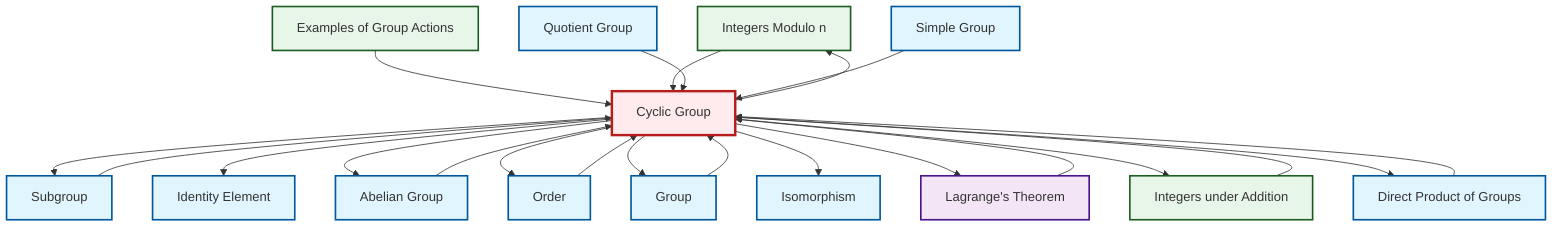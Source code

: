 graph TD
    classDef definition fill:#e1f5fe,stroke:#01579b,stroke-width:2px
    classDef theorem fill:#f3e5f5,stroke:#4a148c,stroke-width:2px
    classDef axiom fill:#fff3e0,stroke:#e65100,stroke-width:2px
    classDef example fill:#e8f5e9,stroke:#1b5e20,stroke-width:2px
    classDef current fill:#ffebee,stroke:#b71c1c,stroke-width:3px
    ex-quotient-integers-mod-n["Integers Modulo n"]:::example
    def-quotient-group["Quotient Group"]:::definition
    thm-lagrange["Lagrange's Theorem"]:::theorem
    def-direct-product["Direct Product of Groups"]:::definition
    def-group["Group"]:::definition
    def-order["Order"]:::definition
    def-abelian-group["Abelian Group"]:::definition
    ex-group-action-examples["Examples of Group Actions"]:::example
    def-subgroup["Subgroup"]:::definition
    def-cyclic-group["Cyclic Group"]:::definition
    def-identity-element["Identity Element"]:::definition
    def-simple-group["Simple Group"]:::definition
    def-isomorphism["Isomorphism"]:::definition
    ex-integers-addition["Integers under Addition"]:::example
    def-group --> def-cyclic-group
    def-cyclic-group --> def-subgroup
    def-cyclic-group --> def-identity-element
    def-order --> def-cyclic-group
    def-cyclic-group --> def-abelian-group
    def-abelian-group --> def-cyclic-group
    def-direct-product --> def-cyclic-group
    def-cyclic-group --> ex-quotient-integers-mod-n
    def-cyclic-group --> def-order
    ex-group-action-examples --> def-cyclic-group
    ex-quotient-integers-mod-n --> def-cyclic-group
    def-quotient-group --> def-cyclic-group
    def-cyclic-group --> def-group
    thm-lagrange --> def-cyclic-group
    def-simple-group --> def-cyclic-group
    def-cyclic-group --> def-isomorphism
    def-cyclic-group --> thm-lagrange
    def-cyclic-group --> ex-integers-addition
    def-cyclic-group --> def-direct-product
    ex-integers-addition --> def-cyclic-group
    def-subgroup --> def-cyclic-group
    class def-cyclic-group current